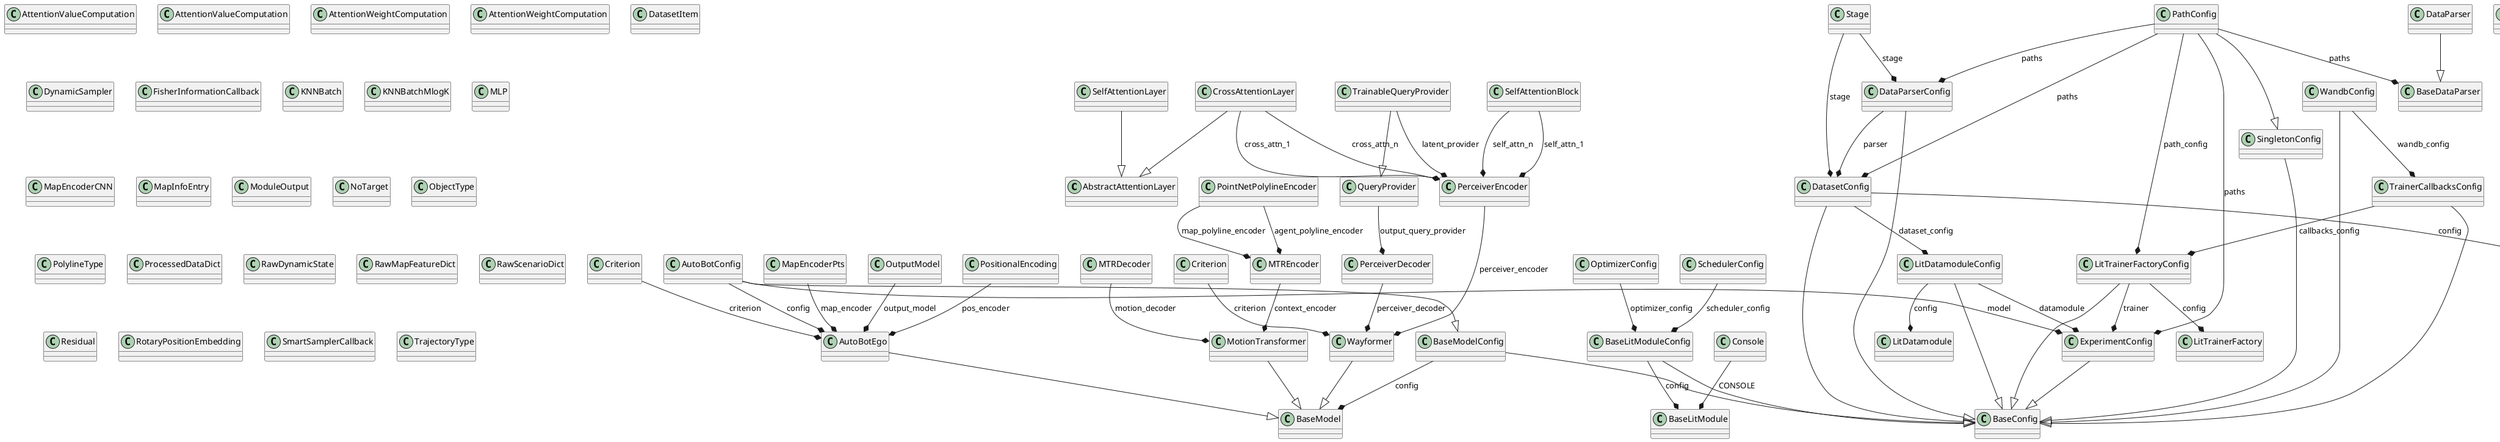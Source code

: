 @startuml classes_CustomUnitaj
set namespaceSeparator none
class "AbstractAttentionLayer" as unitraj.models.wayformer.wayformer_utils.AbstractAttentionLayer {
}
class "AttentionValueComputation" as unitraj.models.mtr.ops.attention.attention_utils.AttentionValueComputation {
}
class "AttentionValueComputation" as unitraj.models.mtr.ops.attention.attention_utils_v2.AttentionValueComputation {
}
class "AttentionWeightComputation" as unitraj.models.mtr.ops.attention.attention_utils.AttentionWeightComputation {
}
class "AttentionWeightComputation" as unitraj.models.mtr.ops.attention.attention_utils_v2.AttentionWeightComputation {
}
class "AutoBotConfig" as unitraj.models.autobot.autobot.AutoBotConfig {
}
class "AutoBotDataset" as unitraj.datasets.autobot_dataset.AutoBotDataset {
}
class "AutoBotEgo" as unitraj.models.autobot.autobot.AutoBotEgo {
}
class "BaseConfig" as unitraj.utils.base_config.BaseConfig {
}
class "BaseDataParser" as unitraj.datasets.base_dataparser.BaseDataParser {
}
class "BaseDataset" as unitraj.datasets.base_dataset.BaseDataset {
}
class "BaseLitModule" as unitraj.lightning.lit_module.BaseLitModule {
}
class "BaseLitModuleConfig" as unitraj.lightning.lit_module.BaseLitModuleConfig {
}
class "BaseModel" as unitraj.models.base_model.base_model.BaseModel {
}
class "BaseModelConfig" as unitraj.models.base_model.base_model.BaseModelConfig {
}
class "BatchDict" as unitraj.datasets.types.BatchDict {
}
class "BatchInputDict" as unitraj.datasets.types.BatchInputDict {
}
class "Console" as unitraj.utils.console.Console {
}
class "Criterion" as unitraj.models.autobot.autobot.Criterion {
}
class "Criterion" as unitraj.models.wayformer.wayformer.Criterion {
}
class "CrossAttention" as unitraj.models.wayformer.wayformer_utils.CrossAttention {
}
class "CrossAttentionLayer" as unitraj.models.wayformer.wayformer_utils.CrossAttentionLayer {
}
class "DataParser" as unitraj.datasets.dataparser.DataParser {
}
class "DataParserConfig" as unitraj.datasets.dataparser.DataParserConfig {
}
class "DatasetConfig" as unitraj.datasets.base_dataset.DatasetConfig {
}
class "DatasetItem" as unitraj.datasets.types.DatasetItem {
}
class "DynamicMapInfosDict" as unitraj.datasets.types.DynamicMapInfosDict {
}
class "DynamicSampler" as unitraj.datasets.common_utils.DynamicSampler {
}
class "EmbeddingInitializer" as unitraj.models.base_model.model_utils.EmbeddingInitializer {
}
class "EmbeddingPair" as unitraj.models.base_model.model_utils.EmbeddingPair {
}
class "ExperimentConfig" as unitraj.configs.experiment_config.ExperimentConfig {
}
class "FisherInformationCallback" as unitraj.models.base_model.model_utils.FisherInformationCallback {
}
class "InternalFormatDict" as unitraj.datasets.types.InternalFormatDict {
}
class "KNNBatch" as unitraj.models.mtr.ops.knn.knn_utils.KNNBatch {
}
class "KNNBatchMlogK" as unitraj.models.mtr.ops.knn.knn_utils.KNNBatchMlogK {
}
class "LitDatamodule" as unitraj.lightning.lit_datamodule.LitDatamodule {
}
class "LitDatamoduleConfig" as unitraj.lightning.lit_datamodule.LitDatamoduleConfig {
}
class "LitTrainerFactory" as unitraj.lightning.lit_trainer_factory.LitTrainerFactory {
}
class "LitTrainerFactoryConfig" as unitraj.lightning.lit_trainer_factory.LitTrainerFactoryConfig {
}
class "MLP" as unitraj.models.wayformer.wayformer_utils.MLP {
}
class "MTRDataset" as unitraj.datasets.MTR_dataset.MTRDataset {
}
class "MTRDecoder" as unitraj.models.mtr.MTR.MTRDecoder {
}
class "MTREncoder" as unitraj.models.mtr.MTR.MTREncoder {
}
class "MapEncoderCNN" as unitraj.models.autobot.autobot.MapEncoderCNN {
}
class "MapEncoderPts" as unitraj.models.autobot.autobot.MapEncoderPts {
}
class "MapInfoEntry" as unitraj.datasets.types.MapInfoEntry {
}
class "MapInfosDict" as unitraj.datasets.types.MapInfosDict {
}
class "ModuleOutput" as unitraj.models.wayformer.wayformer_utils.ModuleOutput {
}
class "MotionTransformer" as unitraj.models.mtr.MTR.MotionTransformer {
}
class "MultiHeadAttention" as unitraj.models.wayformer.wayformer_utils.MultiHeadAttention {
}
class "MultiheadAttention" as unitraj.models.mtr.transformer.multi_head_attention.MultiheadAttention {
}
class "MultiheadAttentionLocal" as unitraj.models.mtr.transformer.multi_head_attention_local.MultiheadAttentionLocal {
}
class "NoTarget" as unitraj.utils.base_config.NoTarget {
}
class "ObjectType" as unitraj.datasets.types.ObjectType {
}
class "OptimizerConfig" as unitraj.lightning.lit_module.OptimizerConfig {
}
class "OutputModel" as unitraj.models.autobot.autobot.OutputModel {
}
class "PathConfig" as unitraj.configs.path_config.PathConfig {
}
class "PerceiverDecoder" as unitraj.models.wayformer.wayformer_utils.PerceiverDecoder {
}
class "PerceiverEncoder" as unitraj.models.wayformer.wayformer_utils.PerceiverEncoder {
}
class "PointNetPolylineEncoder" as unitraj.models.mtr.MTR_utils.PointNetPolylineEncoder {
}
class "PolylineType" as unitraj.datasets.types.PolylineType {
}
class "PositionalEncoding" as unitraj.models.autobot.autobot.PositionalEncoding {
}
class "ProcessedDataDict" as unitraj.datasets.types.ProcessedDataDict {
}
class "QueryProvider" as unitraj.models.wayformer.wayformer_utils.QueryProvider {
}
class "RawDynamicState" as unitraj.datasets.types.RawDynamicState {
}
class "RawMapFeatureDict" as unitraj.datasets.types.RawMapFeatureDict {
}
class "RawScenarioDict" as unitraj.datasets.types.RawScenarioDict {
}
class "RawStateDict" as unitraj.datasets.types.RawStateDict {
}
class "RawTrackDict" as unitraj.datasets.types.RawTrackDict {
}
class "Residual" as unitraj.models.wayformer.wayformer_utils.Residual {
}
class "RotaryPositionEmbedding" as unitraj.models.wayformer.wayformer_utils.RotaryPositionEmbedding {
}
class "SchedulerConfig" as unitraj.lightning.lit_module.SchedulerConfig {
}
class "SelfAttention" as unitraj.models.wayformer.wayformer_utils.SelfAttention {
}
class "SelfAttentionBlock" as unitraj.models.wayformer.wayformer_utils.SelfAttentionBlock {
}
class "SelfAttentionLayer" as unitraj.models.wayformer.wayformer_utils.SelfAttentionLayer {
}
class "SingletonConfig" as unitraj.utils.base_config.SingletonConfig {
}
class "SmartSamplerCallback" as unitraj.models.base_model.model_utils.SmartSamplerCallback {
}
class "Stage" as unitraj.datasets.types.Stage {
}
class "TrackInfosDict" as unitraj.datasets.types.TrackInfosDict {
}
class "TracksToPredictDict" as unitraj.datasets.types.TracksToPredictDict {
}
class "TrainableQueryProvider" as unitraj.models.wayformer.wayformer_utils.TrainableQueryProvider {
}
class "TrainerCallbacksConfig" as unitraj.lightning.lit_trainer_factory.TrainerCallbacksConfig {
}
class "TrajectoryType" as unitraj.datasets.common_utils.TrajectoryType {
}
class "TransformerDecoderLayer" as unitraj.models.mtr.transformer.transformer_decoder_layer.TransformerDecoderLayer {
}
class "TransformerEncoderLayer" as unitraj.models.mtr.transformer.transformer_encoder_layer.TransformerEncoderLayer {
}
class "WandbConfig" as unitraj.configs.wandb_config.WandbConfig {
}
class "Wayformer" as unitraj.models.wayformer.wayformer.Wayformer {
}
class "WayformerDataset" as unitraj.datasets.wayformer_dataset.WayformerDataset {
}
unitraj.configs.experiment_config.ExperimentConfig --|> unitraj.utils.base_config.BaseConfig
unitraj.configs.path_config.PathConfig --|> unitraj.utils.base_config.SingletonConfig
unitraj.configs.wandb_config.WandbConfig --|> unitraj.utils.base_config.BaseConfig
unitraj.datasets.MTR_dataset.MTRDataset --|> unitraj.datasets.base_dataset.BaseDataset
unitraj.datasets.autobot_dataset.AutoBotDataset --|> unitraj.datasets.base_dataset.BaseDataset
unitraj.datasets.base_dataset.DatasetConfig --|> unitraj.utils.base_config.BaseConfig
unitraj.datasets.dataparser.DataParser --|> unitraj.datasets.base_dataparser.BaseDataParser
unitraj.datasets.dataparser.DataParserConfig --|> unitraj.utils.base_config.BaseConfig
unitraj.datasets.wayformer_dataset.WayformerDataset --|> unitraj.datasets.base_dataset.BaseDataset
unitraj.lightning.lit_datamodule.LitDatamoduleConfig --|> unitraj.utils.base_config.BaseConfig
unitraj.lightning.lit_module.BaseLitModuleConfig --|> unitraj.utils.base_config.BaseConfig
unitraj.lightning.lit_trainer_factory.LitTrainerFactoryConfig --|> unitraj.utils.base_config.BaseConfig
unitraj.lightning.lit_trainer_factory.TrainerCallbacksConfig --|> unitraj.utils.base_config.BaseConfig
unitraj.models.autobot.autobot.AutoBotConfig --|> unitraj.models.base_model.base_model.BaseModelConfig
unitraj.models.autobot.autobot.AutoBotEgo --|> unitraj.models.base_model.base_model.BaseModel
unitraj.models.base_model.base_model.BaseModelConfig --|> unitraj.utils.base_config.BaseConfig
unitraj.models.mtr.MTR.MotionTransformer --|> unitraj.models.base_model.base_model.BaseModel
unitraj.models.wayformer.wayformer.Wayformer --|> unitraj.models.base_model.base_model.BaseModel
unitraj.models.wayformer.wayformer_utils.CrossAttentionLayer --|> unitraj.models.wayformer.wayformer_utils.AbstractAttentionLayer
unitraj.models.wayformer.wayformer_utils.SelfAttentionLayer --|> unitraj.models.wayformer.wayformer_utils.AbstractAttentionLayer
unitraj.models.wayformer.wayformer_utils.TrainableQueryProvider --|> unitraj.models.wayformer.wayformer_utils.QueryProvider
unitraj.utils.base_config.SingletonConfig --|> unitraj.utils.base_config.BaseConfig
unitraj.configs.path_config.PathConfig --* unitraj.configs.experiment_config.ExperimentConfig : paths
unitraj.configs.path_config.PathConfig --* unitraj.datasets.base_dataparser.BaseDataParser : paths
unitraj.configs.path_config.PathConfig --* unitraj.datasets.base_dataset.DatasetConfig : paths
unitraj.configs.path_config.PathConfig --* unitraj.datasets.dataparser.DataParserConfig : paths
unitraj.configs.path_config.PathConfig --* unitraj.lightning.lit_trainer_factory.LitTrainerFactoryConfig : path_config
unitraj.configs.wandb_config.WandbConfig --* unitraj.lightning.lit_trainer_factory.TrainerCallbacksConfig : wandb_config
unitraj.datasets.base_dataset.DatasetConfig --* unitraj.datasets.base_dataset.BaseDataset : config
unitraj.datasets.base_dataset.DatasetConfig --* unitraj.lightning.lit_datamodule.LitDatamoduleConfig : dataset_config
unitraj.datasets.dataparser.DataParserConfig --* unitraj.datasets.base_dataset.DatasetConfig : parser
unitraj.datasets.types.BatchInputDict --* unitraj.datasets.types.BatchDict : input_dict
unitraj.datasets.types.DynamicMapInfosDict --* unitraj.datasets.types.InternalFormatDict : dynamic_map_infos
unitraj.datasets.types.MapInfosDict --* unitraj.datasets.types.InternalFormatDict : map_infos
unitraj.datasets.types.RawStateDict --* unitraj.datasets.types.RawTrackDict : state
unitraj.datasets.types.Stage --* unitraj.datasets.base_dataset.DatasetConfig : stage
unitraj.datasets.types.Stage --* unitraj.datasets.dataparser.DataParserConfig : stage
unitraj.datasets.types.TrackInfosDict --* unitraj.datasets.types.InternalFormatDict : track_infos
unitraj.datasets.types.TracksToPredictDict --* unitraj.datasets.types.InternalFormatDict : tracks_to_predict
unitraj.lightning.lit_datamodule.LitDatamoduleConfig --* unitraj.configs.experiment_config.ExperimentConfig : datamodule
unitraj.lightning.lit_datamodule.LitDatamoduleConfig --* unitraj.lightning.lit_datamodule.LitDatamodule : config
unitraj.lightning.lit_module.BaseLitModuleConfig --* unitraj.lightning.lit_module.BaseLitModule : config
unitraj.lightning.lit_module.OptimizerConfig --* unitraj.lightning.lit_module.BaseLitModuleConfig : optimizer_config
unitraj.lightning.lit_module.SchedulerConfig --* unitraj.lightning.lit_module.BaseLitModuleConfig : scheduler_config
unitraj.lightning.lit_trainer_factory.LitTrainerFactoryConfig --* unitraj.configs.experiment_config.ExperimentConfig : trainer
unitraj.lightning.lit_trainer_factory.LitTrainerFactoryConfig --* unitraj.lightning.lit_trainer_factory.LitTrainerFactory : config
unitraj.lightning.lit_trainer_factory.TrainerCallbacksConfig --* unitraj.lightning.lit_trainer_factory.LitTrainerFactoryConfig : callbacks_config
unitraj.models.autobot.autobot.AutoBotConfig --* unitraj.configs.experiment_config.ExperimentConfig : model
unitraj.models.autobot.autobot.AutoBotConfig --* unitraj.models.autobot.autobot.AutoBotEgo : config
unitraj.models.autobot.autobot.Criterion --* unitraj.models.autobot.autobot.AutoBotEgo : criterion
unitraj.models.autobot.autobot.MapEncoderPts --* unitraj.models.autobot.autobot.AutoBotEgo : map_encoder
unitraj.models.autobot.autobot.OutputModel --* unitraj.models.autobot.autobot.AutoBotEgo : output_model
unitraj.models.autobot.autobot.PositionalEncoding --* unitraj.models.autobot.autobot.AutoBotEgo : pos_encoder
unitraj.models.base_model.base_model.BaseModelConfig --* unitraj.models.base_model.base_model.BaseModel : config
unitraj.models.base_model.model_utils.EmbeddingInitializer --* unitraj.models.base_model.model_utils.EmbeddingPair : embedding_initializer
unitraj.models.mtr.MTR.MTRDecoder --* unitraj.models.mtr.MTR.MotionTransformer : motion_decoder
unitraj.models.mtr.MTR.MTREncoder --* unitraj.models.mtr.MTR.MotionTransformer : context_encoder
unitraj.models.mtr.MTR_utils.PointNetPolylineEncoder --* unitraj.models.mtr.MTR.MTREncoder : agent_polyline_encoder
unitraj.models.mtr.MTR_utils.PointNetPolylineEncoder --* unitraj.models.mtr.MTR.MTREncoder : map_polyline_encoder
unitraj.models.mtr.transformer.multi_head_attention.MultiheadAttention --* unitraj.models.mtr.transformer.transformer_decoder_layer.TransformerDecoderLayer : self_attn
unitraj.models.mtr.transformer.multi_head_attention.MultiheadAttention --* unitraj.models.mtr.transformer.transformer_decoder_layer.TransformerDecoderLayer : cross_attn
unitraj.models.mtr.transformer.multi_head_attention.MultiheadAttention --* unitraj.models.mtr.transformer.transformer_encoder_layer.TransformerEncoderLayer : self_attn
unitraj.models.mtr.transformer.multi_head_attention_local.MultiheadAttentionLocal --* unitraj.models.mtr.transformer.transformer_decoder_layer.TransformerDecoderLayer : cross_attn
unitraj.models.mtr.transformer.multi_head_attention_local.MultiheadAttentionLocal --* unitraj.models.mtr.transformer.transformer_encoder_layer.TransformerEncoderLayer : self_attn
unitraj.models.wayformer.wayformer.Criterion --* unitraj.models.wayformer.wayformer.Wayformer : criterion
unitraj.models.wayformer.wayformer_utils.CrossAttentionLayer --* unitraj.models.wayformer.wayformer_utils.PerceiverEncoder : cross_attn_1
unitraj.models.wayformer.wayformer_utils.CrossAttentionLayer --* unitraj.models.wayformer.wayformer_utils.PerceiverEncoder : cross_attn_n
unitraj.models.wayformer.wayformer_utils.MultiHeadAttention --* unitraj.models.wayformer.wayformer_utils.CrossAttention : attention
unitraj.models.wayformer.wayformer_utils.MultiHeadAttention --* unitraj.models.wayformer.wayformer_utils.SelfAttention : attention
unitraj.models.wayformer.wayformer_utils.PerceiverDecoder --* unitraj.models.wayformer.wayformer.Wayformer : perceiver_decoder
unitraj.models.wayformer.wayformer_utils.PerceiverEncoder --* unitraj.models.wayformer.wayformer.Wayformer : perceiver_encoder
unitraj.models.wayformer.wayformer_utils.QueryProvider --* unitraj.models.wayformer.wayformer_utils.PerceiverDecoder : output_query_provider
unitraj.models.wayformer.wayformer_utils.SelfAttentionBlock --* unitraj.models.wayformer.wayformer_utils.PerceiverEncoder : self_attn_1
unitraj.models.wayformer.wayformer_utils.SelfAttentionBlock --* unitraj.models.wayformer.wayformer_utils.PerceiverEncoder : self_attn_n
unitraj.models.wayformer.wayformer_utils.TrainableQueryProvider --* unitraj.models.wayformer.wayformer_utils.PerceiverEncoder : latent_provider
unitraj.utils.console.Console --* unitraj.lightning.lit_module.BaseLitModule : CONSOLE
@enduml
